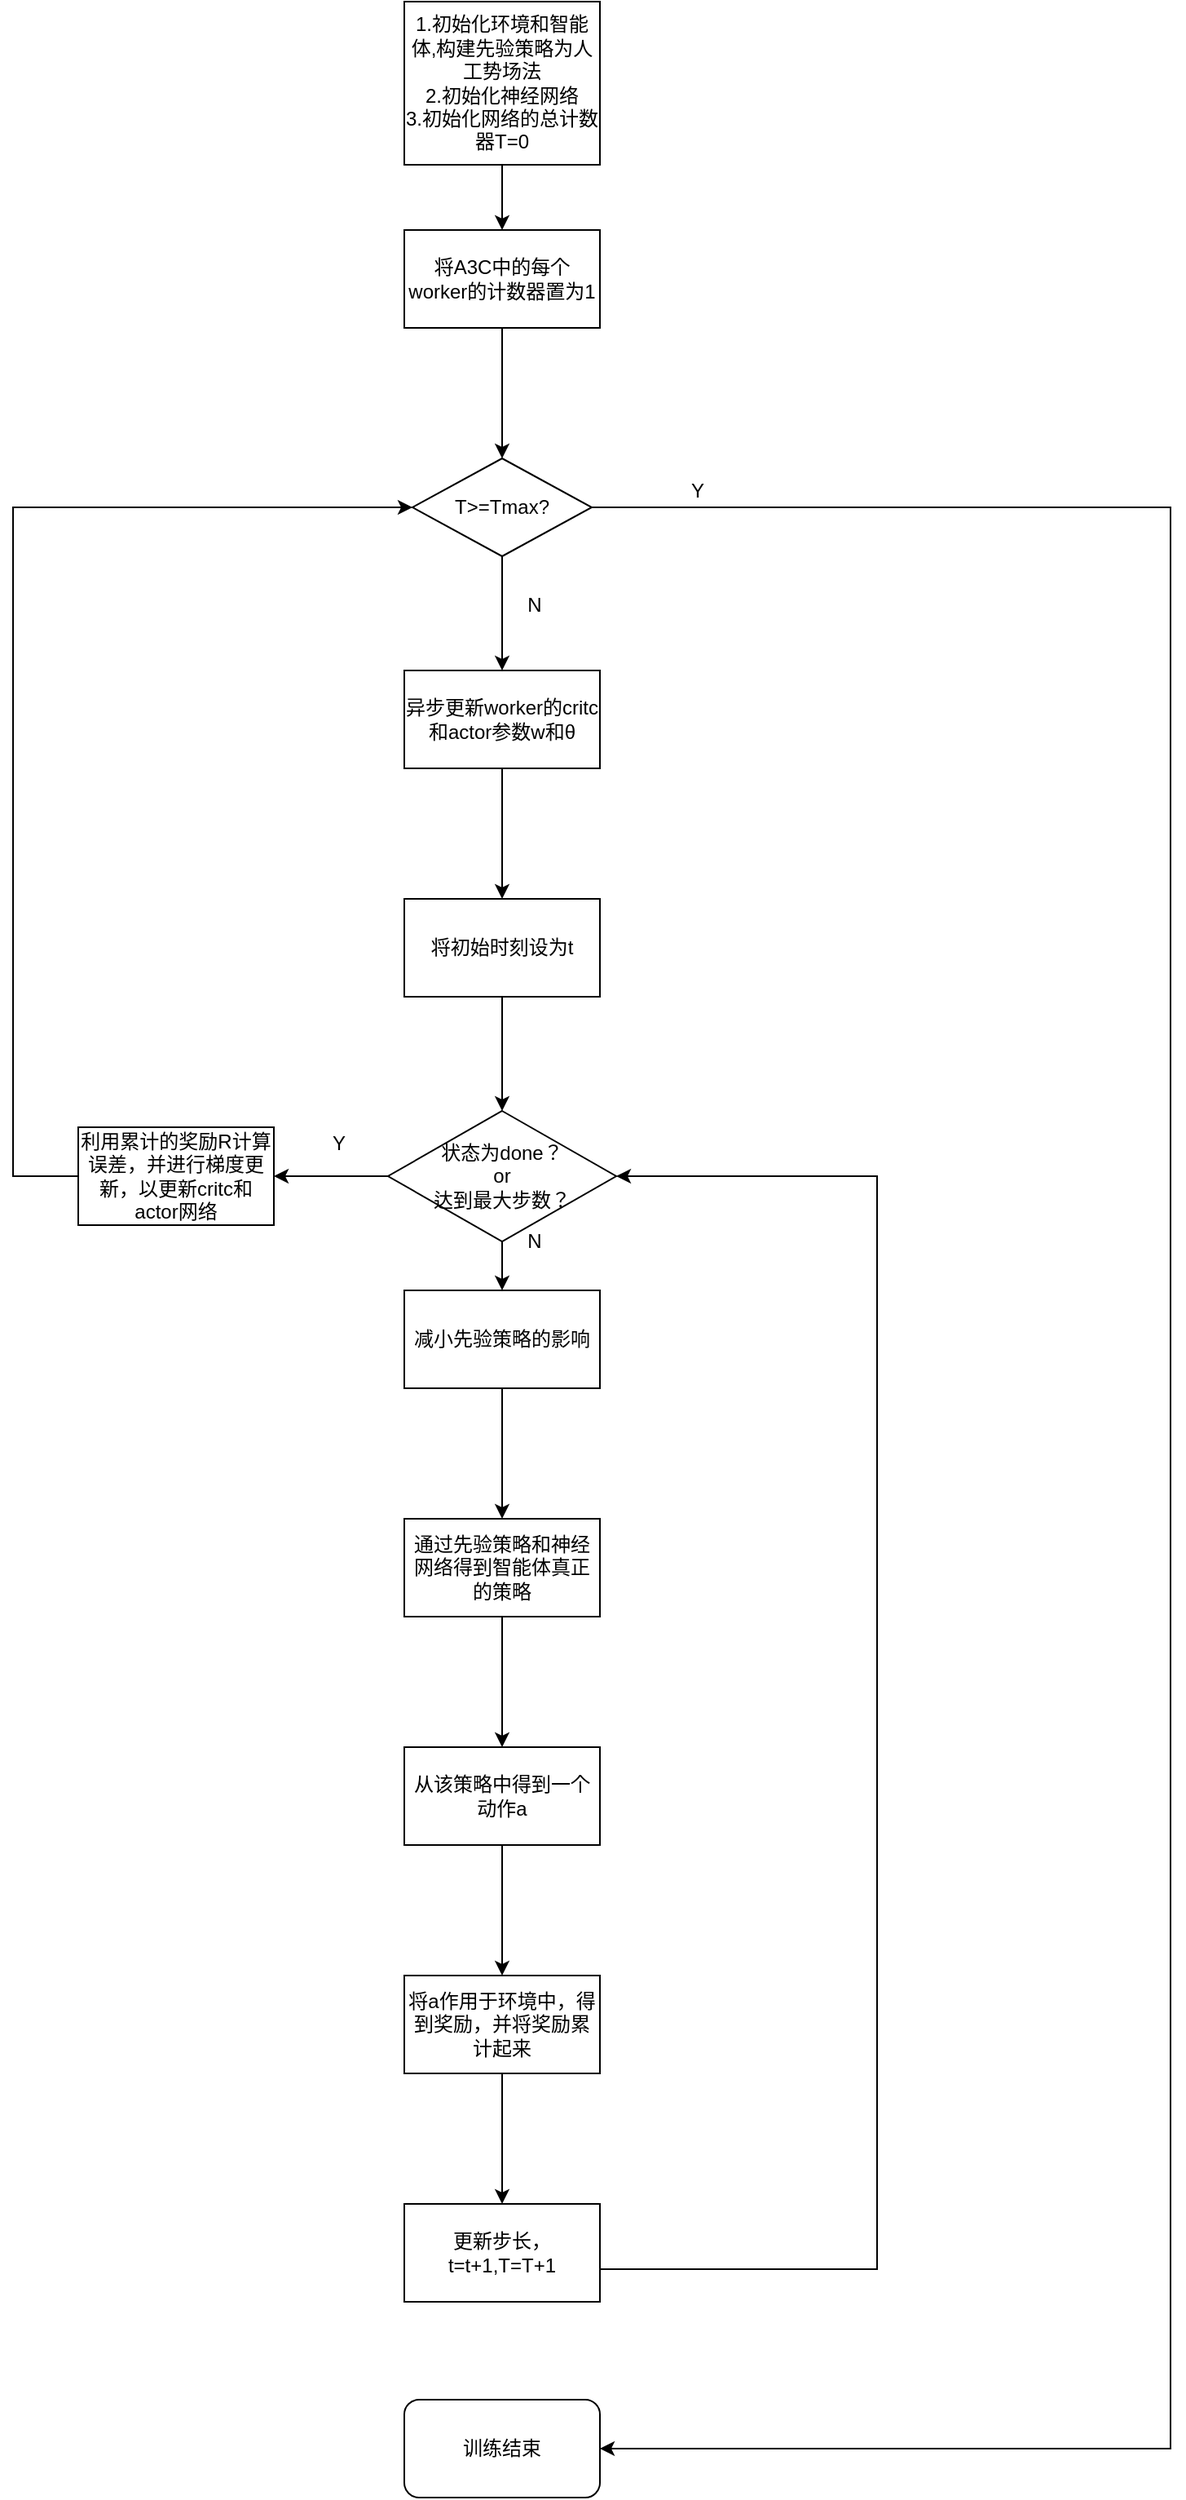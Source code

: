 <mxfile version="12.2.4" pages="1"><diagram id="6hGFLwfOUW9BJ-s0fimq" name="Page-1"><mxGraphModel dx="2001" dy="445" grid="1" gridSize="10" guides="1" tooltips="1" connect="1" arrows="1" fold="1" page="1" pageScale="1" pageWidth="827" pageHeight="1169" background="none" math="0" shadow="0"><root><mxCell id="0"/><mxCell id="1" parent="0"/><mxCell id="5" value="" style="edgeStyle=orthogonalEdgeStyle;rounded=0;orthogonalLoop=1;jettySize=auto;html=1;" parent="1" source="2" target="3" edge="1"><mxGeometry relative="1" as="geometry"/></mxCell><mxCell id="2" value="1.初始化环境和智能体,构建先验策略为人工势场法&lt;br&gt;2.初始化神经网络&lt;br&gt;3.初始化网络的总计数器T=0" style="rounded=0;whiteSpace=wrap;html=1;" parent="1" vertex="1"><mxGeometry x="160" y="10" width="120" height="100" as="geometry"/></mxCell><mxCell id="7" value="" style="edgeStyle=orthogonalEdgeStyle;rounded=0;orthogonalLoop=1;jettySize=auto;html=1;" parent="1" source="3" edge="1"><mxGeometry relative="1" as="geometry"><mxPoint x="220" y="290" as="targetPoint"/></mxGeometry></mxCell><mxCell id="3" value="将A3C中的每个worker的计数器置为1" style="rounded=0;whiteSpace=wrap;html=1;" parent="1" vertex="1"><mxGeometry x="160" y="150" width="120" height="60" as="geometry"/></mxCell><mxCell id="10" value="" style="edgeStyle=orthogonalEdgeStyle;rounded=0;orthogonalLoop=1;jettySize=auto;html=1;" parent="1" source="8" edge="1"><mxGeometry relative="1" as="geometry"><mxPoint x="220" y="420" as="targetPoint"/></mxGeometry></mxCell><mxCell id="39" style="edgeStyle=orthogonalEdgeStyle;rounded=0;orthogonalLoop=1;jettySize=auto;html=1;entryX=1;entryY=0.5;entryDx=0;entryDy=0;" parent="1" source="8" target="38" edge="1"><mxGeometry relative="1" as="geometry"><Array as="points"><mxPoint x="220" y="320"/><mxPoint x="630" y="320"/><mxPoint x="630" y="1510"/></Array></mxGeometry></mxCell><mxCell id="8" value="T&amp;gt;=Tmax?" style="rhombus;whiteSpace=wrap;html=1;" parent="1" vertex="1"><mxGeometry x="165" y="290" width="110" height="60" as="geometry"/></mxCell><mxCell id="13" value="" style="edgeStyle=orthogonalEdgeStyle;rounded=0;orthogonalLoop=1;jettySize=auto;html=1;" parent="1" source="11" edge="1"><mxGeometry relative="1" as="geometry"><mxPoint x="220" y="560" as="targetPoint"/></mxGeometry></mxCell><mxCell id="11" value="异步更新worker的critc和actor参数w和θ" style="rounded=0;whiteSpace=wrap;html=1;" parent="1" vertex="1"><mxGeometry x="160" y="420" width="120" height="60" as="geometry"/></mxCell><mxCell id="16" value="" style="edgeStyle=orthogonalEdgeStyle;rounded=0;orthogonalLoop=1;jettySize=auto;html=1;entryX=0.5;entryY=0;entryDx=0;entryDy=0;" parent="1" source="14" target="17" edge="1"><mxGeometry relative="1" as="geometry"><mxPoint x="220" y="700" as="targetPoint"/></mxGeometry></mxCell><mxCell id="14" value="将初始时刻设为t" style="rounded=0;whiteSpace=wrap;html=1;" parent="1" vertex="1"><mxGeometry x="160" y="560" width="120" height="60" as="geometry"/></mxCell><mxCell id="21" value="" style="edgeStyle=orthogonalEdgeStyle;rounded=0;orthogonalLoop=1;jettySize=auto;html=1;" parent="1" source="17" target="20" edge="1"><mxGeometry relative="1" as="geometry"/></mxCell><mxCell id="34" value="" style="edgeStyle=orthogonalEdgeStyle;rounded=0;orthogonalLoop=1;jettySize=auto;html=1;" parent="1" source="17" target="33" edge="1"><mxGeometry relative="1" as="geometry"/></mxCell><mxCell id="17" value="状态为done？&lt;br&gt;or&lt;br&gt;达到最大步数？" style="rhombus;whiteSpace=wrap;html=1;" parent="1" vertex="1"><mxGeometry x="150" y="690" width="140" height="80" as="geometry"/></mxCell><mxCell id="18" value="N" style="text;html=1;strokeColor=none;fillColor=none;align=center;verticalAlign=middle;whiteSpace=wrap;rounded=0;" parent="1" vertex="1"><mxGeometry x="220" y="370" width="40" height="20" as="geometry"/></mxCell><mxCell id="25" value="" style="edgeStyle=orthogonalEdgeStyle;rounded=0;orthogonalLoop=1;jettySize=auto;html=1;" parent="1" source="20" target="24" edge="1"><mxGeometry relative="1" as="geometry"/></mxCell><mxCell id="20" value="减小先验策略的影响" style="rounded=0;whiteSpace=wrap;html=1;" parent="1" vertex="1"><mxGeometry x="160" y="800" width="120" height="60" as="geometry"/></mxCell><mxCell id="27" value="" style="edgeStyle=orthogonalEdgeStyle;rounded=0;orthogonalLoop=1;jettySize=auto;html=1;" parent="1" source="24" target="26" edge="1"><mxGeometry relative="1" as="geometry"/></mxCell><mxCell id="24" value="通过先验策略和神经网络得到智能体真正的策略" style="rounded=0;whiteSpace=wrap;html=1;" parent="1" vertex="1"><mxGeometry x="160" y="940" width="120" height="60" as="geometry"/></mxCell><mxCell id="29" value="" style="edgeStyle=orthogonalEdgeStyle;rounded=0;orthogonalLoop=1;jettySize=auto;html=1;" parent="1" source="26" target="28" edge="1"><mxGeometry relative="1" as="geometry"/></mxCell><mxCell id="26" value="从该策略中得到一个动作a" style="rounded=0;whiteSpace=wrap;html=1;" parent="1" vertex="1"><mxGeometry x="160" y="1080" width="120" height="60" as="geometry"/></mxCell><mxCell id="31" value="" style="edgeStyle=orthogonalEdgeStyle;rounded=0;orthogonalLoop=1;jettySize=auto;html=1;" parent="1" source="28" target="30" edge="1"><mxGeometry relative="1" as="geometry"/></mxCell><mxCell id="28" value="将a作用于环境中，得到奖励，并将奖励累计起来" style="rounded=0;whiteSpace=wrap;html=1;" parent="1" vertex="1"><mxGeometry x="160" y="1220" width="120" height="60" as="geometry"/></mxCell><mxCell id="32" style="edgeStyle=orthogonalEdgeStyle;rounded=0;orthogonalLoop=1;jettySize=auto;html=1;entryX=1;entryY=0.5;entryDx=0;entryDy=0;" parent="1" source="30" target="17" edge="1"><mxGeometry relative="1" as="geometry"><Array as="points"><mxPoint x="450" y="1400"/><mxPoint x="450" y="730"/></Array></mxGeometry></mxCell><mxCell id="30" value="更新步长，t=t+1,T=T+1" style="rounded=0;whiteSpace=wrap;html=1;" parent="1" vertex="1"><mxGeometry x="160" y="1360" width="120" height="60" as="geometry"/></mxCell><mxCell id="22" value="N" style="text;html=1;strokeColor=none;fillColor=none;align=center;verticalAlign=middle;whiteSpace=wrap;rounded=0;" parent="1" vertex="1"><mxGeometry x="220" y="760" width="40" height="20" as="geometry"/></mxCell><mxCell id="36" style="edgeStyle=orthogonalEdgeStyle;rounded=0;orthogonalLoop=1;jettySize=auto;html=1;entryX=0;entryY=0.5;entryDx=0;entryDy=0;" parent="1" source="33" target="8" edge="1"><mxGeometry relative="1" as="geometry"><Array as="points"><mxPoint x="-80" y="730"/><mxPoint x="-80" y="320"/></Array></mxGeometry></mxCell><mxCell id="33" value="利用累计的奖励R计算误差，并进行梯度更新，以更新critc和actor网络" style="rounded=0;whiteSpace=wrap;html=1;" parent="1" vertex="1"><mxGeometry x="-40" y="700" width="120" height="60" as="geometry"/></mxCell><mxCell id="35" value="Y" style="text;html=1;strokeColor=none;fillColor=none;align=center;verticalAlign=middle;whiteSpace=wrap;rounded=0;" parent="1" vertex="1"><mxGeometry x="100" y="700" width="40" height="20" as="geometry"/></mxCell><mxCell id="38" value="训练结束" style="rounded=1;whiteSpace=wrap;html=1;" parent="1" vertex="1"><mxGeometry x="160" y="1480" width="120" height="60" as="geometry"/></mxCell><mxCell id="40" value="Y" style="text;html=1;strokeColor=none;fillColor=none;align=center;verticalAlign=middle;whiteSpace=wrap;rounded=0;" parent="1" vertex="1"><mxGeometry x="320" y="300" width="40" height="20" as="geometry"/></mxCell></root></mxGraphModel></diagram></mxfile>